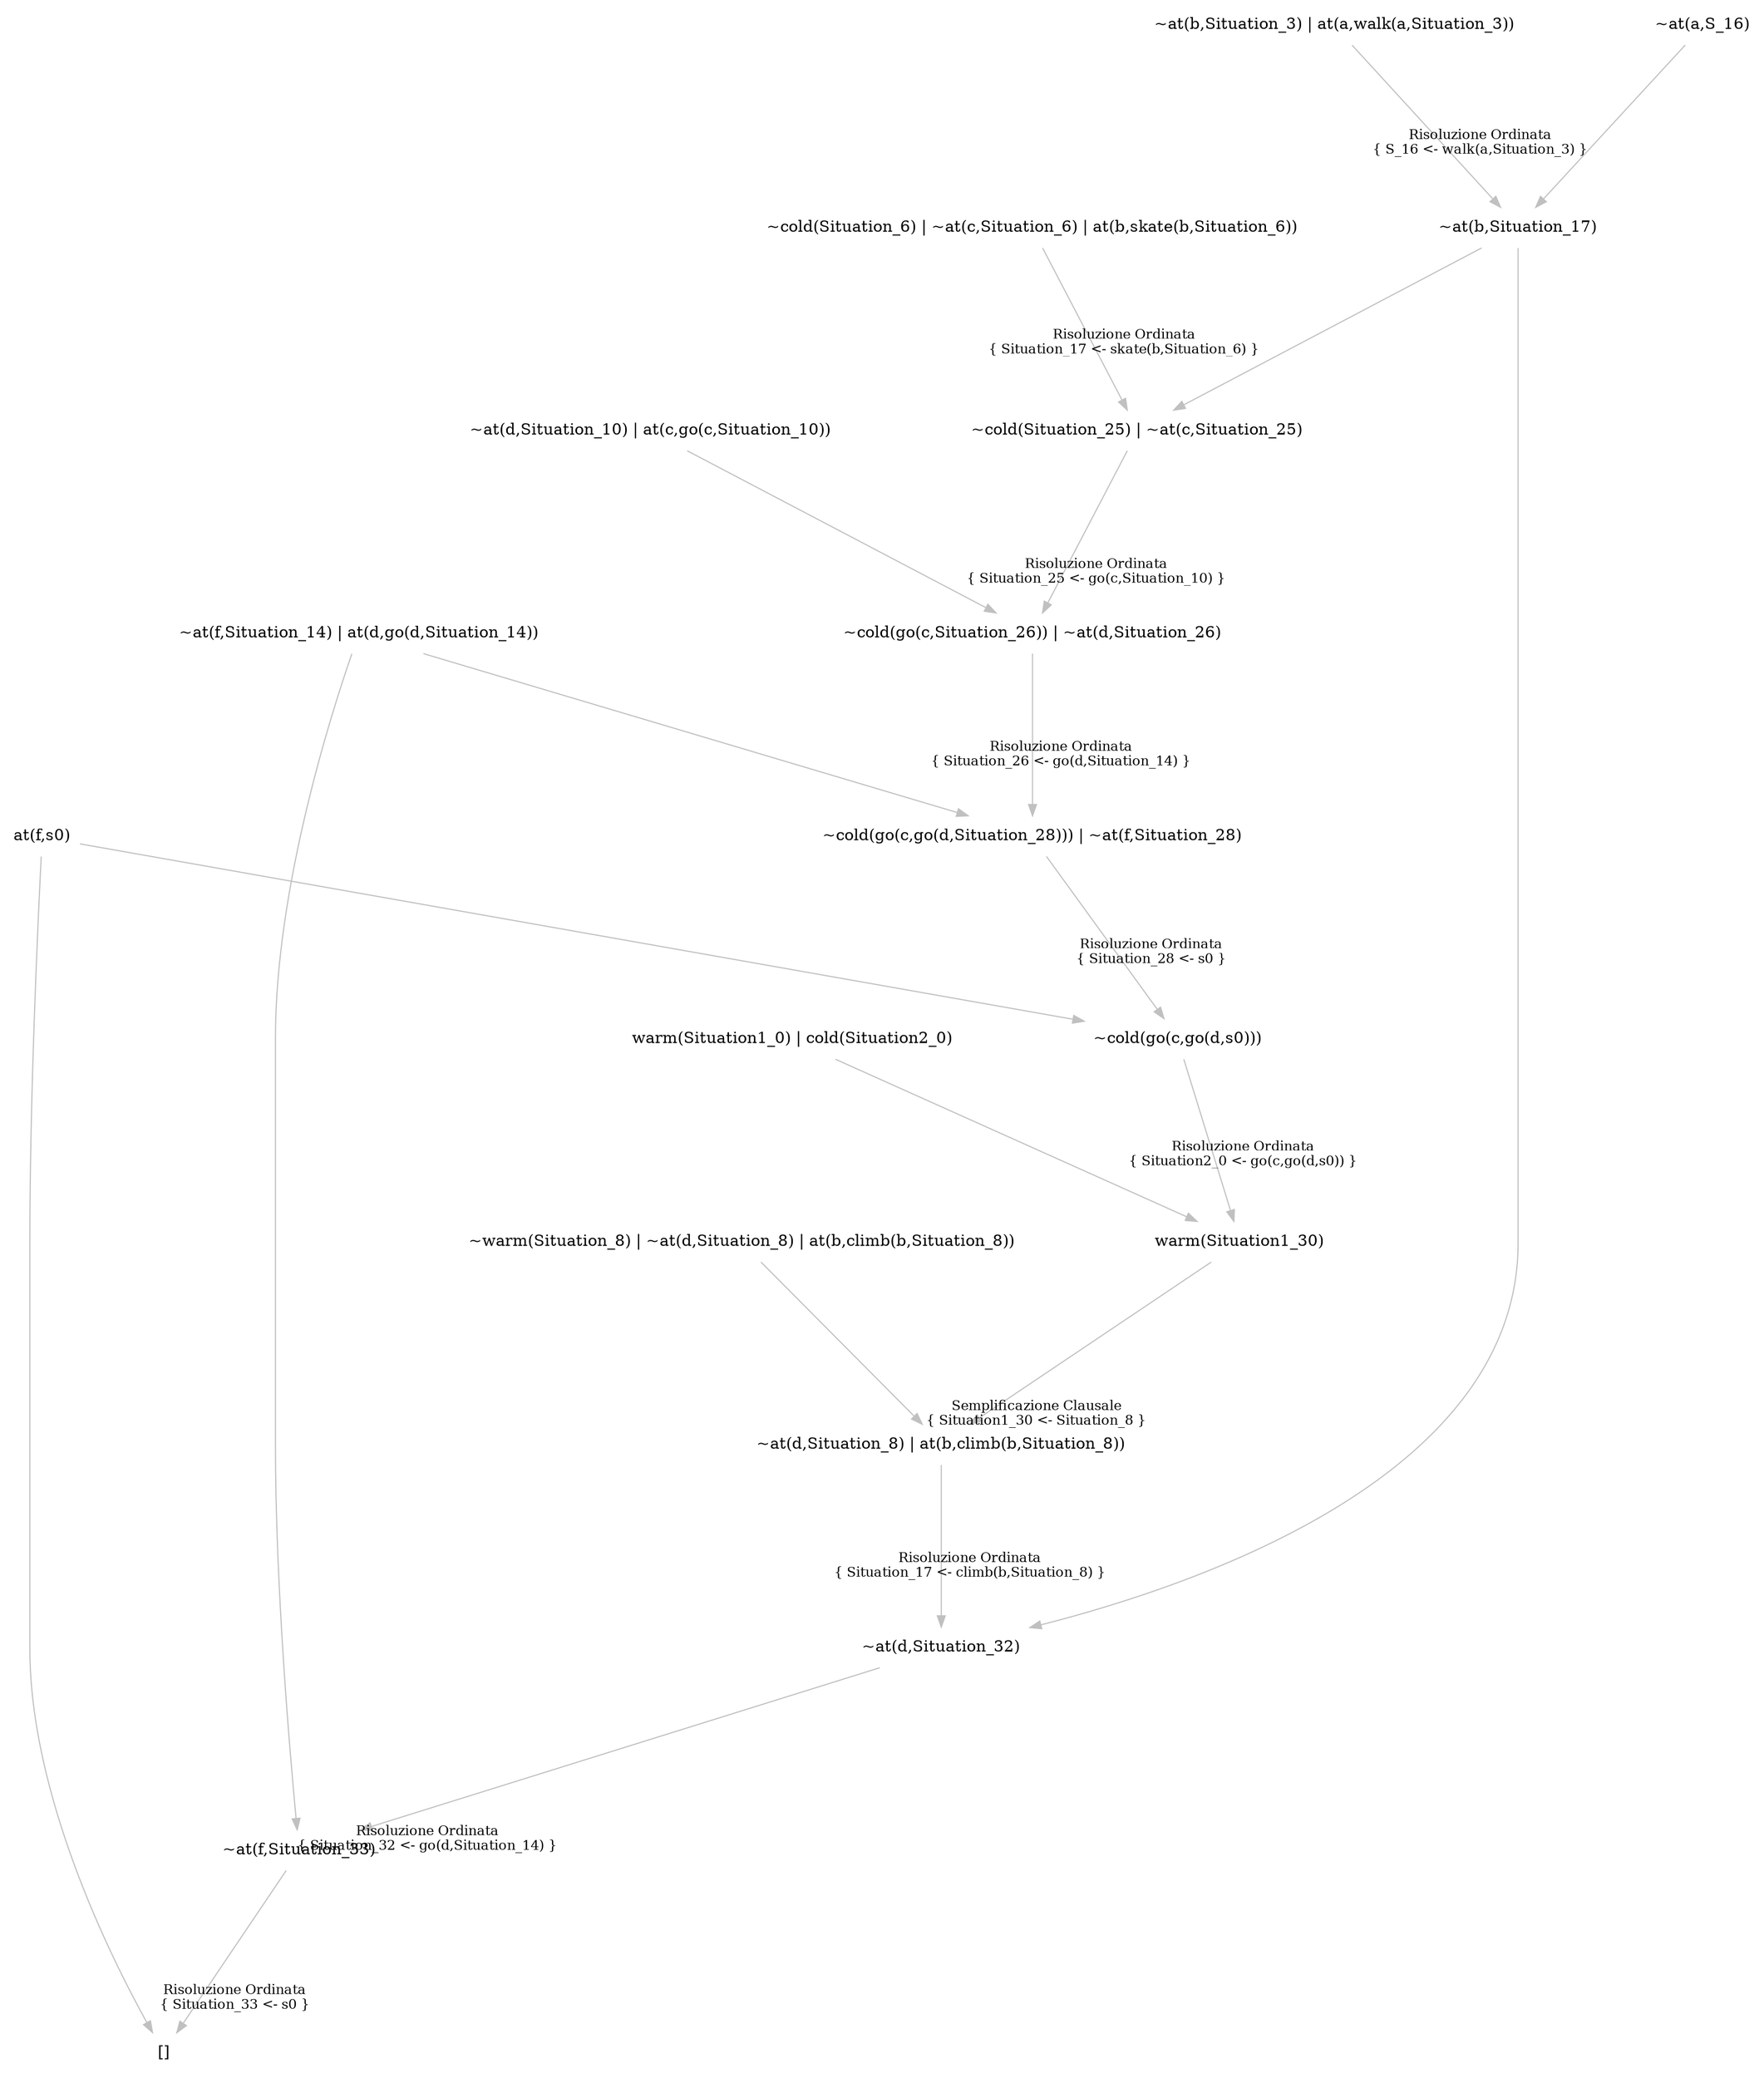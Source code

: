 digraph {
	nodesep="1.5"; ranksep=2;
	node [shape=plaintext];
	edge [color=gray];
	"~at(f,Situation_33)" -> "[]" [labelfontcolor=black,labelfontsize="12",headlabel="Risoluzione Ordinata\n{ Situation_33 <- s0 }",labeldistance="6"];
	"~at(d,Situation_32)" -> "~at(f,Situation_33)" [labelfontcolor=black,labelfontsize="12",headlabel="Risoluzione Ordinata\n{ Situation_32 <- go(d,Situation_14) }",labeldistance="6"];
	"~at(d,Situation_8) | at(b,climb(b,Situation_8))" -> "~at(d,Situation_32)" [labelfontcolor=black,labelfontsize="12",headlabel="Risoluzione Ordinata\n{ Situation_17 <- climb(b,Situation_8) }",labeldistance="6"];
	"warm(Situation1_30)" -> "~at(d,Situation_8) | at(b,climb(b,Situation_8))" [labelfontcolor=black,labelfontsize="12",headlabel="Semplificazione Clausale\n{ Situation1_30 <- Situation_8 }",labeldistance="6"];
	"~cold(go(c,go(d,s0)))" -> "warm(Situation1_30)" [labelfontcolor=black,labelfontsize="12",headlabel="Risoluzione Ordinata\n{ Situation2_0 <- go(c,go(d,s0)) }",labeldistance="6"];
	"~cold(go(c,go(d,Situation_28))) | ~at(f,Situation_28)" -> "~cold(go(c,go(d,s0)))" [labelfontcolor=black,labelfontsize="12",headlabel="Risoluzione Ordinata\n{ Situation_28 <- s0 }",labeldistance="6"];
	"~cold(go(c,Situation_26)) | ~at(d,Situation_26)" -> "~cold(go(c,go(d,Situation_28))) | ~at(f,Situation_28)" [labelfontcolor=black,labelfontsize="12",headlabel="Risoluzione Ordinata\n{ Situation_26 <- go(d,Situation_14) }",labeldistance="6"];
	"~cold(Situation_25) | ~at(c,Situation_25)" -> "~cold(go(c,Situation_26)) | ~at(d,Situation_26)" [labelfontcolor=black,labelfontsize="12",headlabel="Risoluzione Ordinata\n{ Situation_25 <- go(c,Situation_10) }",labeldistance="6"];
	"~cold(Situation_6) | ~at(c,Situation_6) | at(b,skate(b,Situation_6))" -> "~cold(Situation_25) | ~at(c,Situation_25)" [labelfontcolor=black,labelfontsize="12",headlabel="Risoluzione Ordinata\n{ Situation_17 <- skate(b,Situation_6) }",labeldistance="6"];
	"~at(b,Situation_17)" -> "~cold(Situation_25) | ~at(c,Situation_25)" ;
	"~at(b,Situation_3) | at(a,walk(a,Situation_3))" -> "~at(b,Situation_17)" [labelfontcolor=black,labelfontsize="12",headlabel="Risoluzione Ordinata\n{ S_16 <- walk(a,Situation_3) }",labeldistance="6"];
	"~at(a,S_16)" -> "~at(b,Situation_17)" ;
	"~at(d,Situation_10) | at(c,go(c,Situation_10))" -> "~cold(go(c,Situation_26)) | ~at(d,Situation_26)" ;
	"~at(f,Situation_14) | at(d,go(d,Situation_14))" -> "~cold(go(c,go(d,Situation_28))) | ~at(f,Situation_28)" ;
	"at(f,s0)" -> "~cold(go(c,go(d,s0)))" ;
	"warm(Situation1_0) | cold(Situation2_0)" -> "warm(Situation1_30)" ;
	"~warm(Situation_8) | ~at(d,Situation_8) | at(b,climb(b,Situation_8))" -> "~at(d,Situation_8) | at(b,climb(b,Situation_8))" ;
	"~at(b,Situation_17)" -> "~at(d,Situation_32)" ;
	"~at(f,Situation_14) | at(d,go(d,Situation_14))" -> "~at(f,Situation_33)" ;
	"at(f,s0)" -> "[]" ;
}

